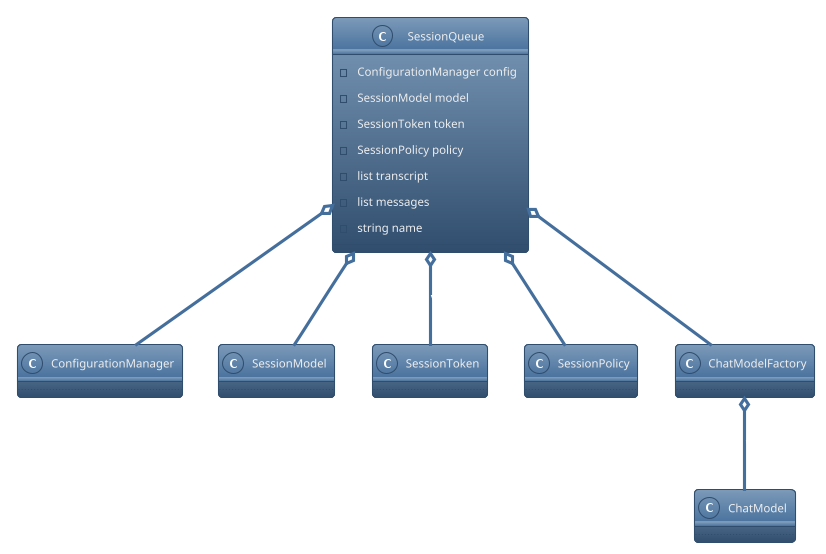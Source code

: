 @startuml
!theme spacelab

' Define classes

class SessionQueue {
  - ConfigurationManager config
  - SessionModel model
  - SessionToken token
  - SessionPolicy policy
  - list transcript
  - list messages
  - string name
}

class ConfigurationManager {
  ..
}

class SessionModel {
  ..
}

class SessionToken {
  ..
}

class SessionPolicy {
  ..
}

class ChatModelFactory {
  ..
}

class ChatModel {
  ..
}

' Define relationships

SessionQueue o-- ConfigurationManager : uses >
SessionQueue o-- SessionModel : uses >
SessionQueue o-- SessionToken : uses >
SessionQueue o-- SessionPolicy : uses >
SessionQueue o-- ChatModelFactory : uses >
ChatModelFactory o-- ChatModel : creates >
@enduml